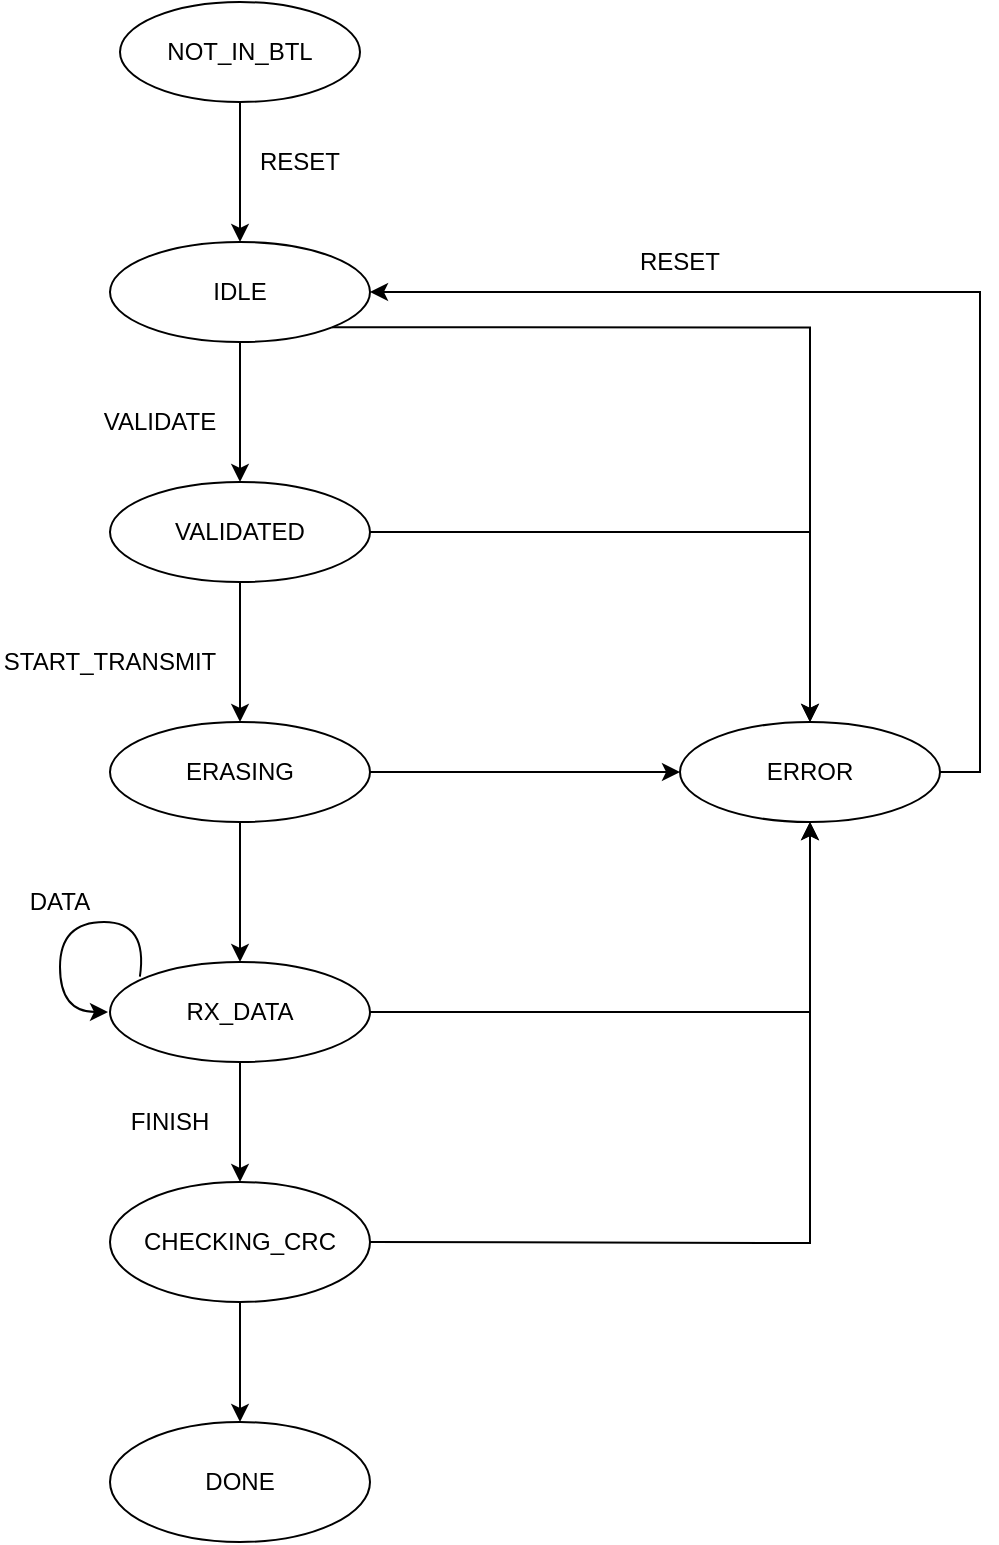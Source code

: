 <mxfile version="13.6.2" type="device"><diagram id="xD6tjhRmLaNytRrYKKIA" name="Page-1"><mxGraphModel dx="760" dy="690" grid="1" gridSize="10" guides="1" tooltips="1" connect="1" arrows="1" fold="1" page="1" pageScale="1" pageWidth="850" pageHeight="1100" math="0" shadow="0"><root><mxCell id="0"/><mxCell id="1" parent="0"/><mxCell id="v4_jq0nb2Vd_6fI2i_-T-25" style="edgeStyle=orthogonalEdgeStyle;rounded=0;orthogonalLoop=1;jettySize=auto;html=1;exitX=0.5;exitY=1;exitDx=0;exitDy=0;entryX=0.5;entryY=0;entryDx=0;entryDy=0;" parent="1" source="v4_jq0nb2Vd_6fI2i_-T-2" target="v4_jq0nb2Vd_6fI2i_-T-3" edge="1"><mxGeometry relative="1" as="geometry"/></mxCell><mxCell id="v4_jq0nb2Vd_6fI2i_-T-2" value="NOT_IN_BTL" style="ellipse;whiteSpace=wrap;html=1;" parent="1" vertex="1"><mxGeometry x="140" y="30" width="120" height="50" as="geometry"/></mxCell><mxCell id="v4_jq0nb2Vd_6fI2i_-T-24" style="edgeStyle=orthogonalEdgeStyle;rounded=0;orthogonalLoop=1;jettySize=auto;html=1;exitX=0.5;exitY=1;exitDx=0;exitDy=0;entryX=0.5;entryY=0;entryDx=0;entryDy=0;" parent="1" source="v4_jq0nb2Vd_6fI2i_-T-3" target="v4_jq0nb2Vd_6fI2i_-T-4" edge="1"><mxGeometry relative="1" as="geometry"/></mxCell><mxCell id="ZIe3yistkWNvAPEFFqbQ-12" style="edgeStyle=orthogonalEdgeStyle;rounded=0;orthogonalLoop=1;jettySize=auto;html=1;exitX=1;exitY=1;exitDx=0;exitDy=0;entryX=0.5;entryY=0;entryDx=0;entryDy=0;" edge="1" parent="1" source="v4_jq0nb2Vd_6fI2i_-T-3" target="v4_jq0nb2Vd_6fI2i_-T-9"><mxGeometry relative="1" as="geometry"><Array as="points"><mxPoint x="485" y="193"/></Array></mxGeometry></mxCell><mxCell id="v4_jq0nb2Vd_6fI2i_-T-3" value="IDLE" style="ellipse;whiteSpace=wrap;html=1;" parent="1" vertex="1"><mxGeometry x="135" y="150" width="130" height="50" as="geometry"/></mxCell><mxCell id="v4_jq0nb2Vd_6fI2i_-T-23" style="edgeStyle=orthogonalEdgeStyle;rounded=0;orthogonalLoop=1;jettySize=auto;html=1;exitX=0.5;exitY=1;exitDx=0;exitDy=0;entryX=0.5;entryY=0;entryDx=0;entryDy=0;" parent="1" source="v4_jq0nb2Vd_6fI2i_-T-4" target="v4_jq0nb2Vd_6fI2i_-T-5" edge="1"><mxGeometry relative="1" as="geometry"/></mxCell><mxCell id="ZIe3yistkWNvAPEFFqbQ-17" style="edgeStyle=orthogonalEdgeStyle;rounded=0;orthogonalLoop=1;jettySize=auto;html=1;exitX=1;exitY=0.5;exitDx=0;exitDy=0;" edge="1" parent="1" source="v4_jq0nb2Vd_6fI2i_-T-4" target="v4_jq0nb2Vd_6fI2i_-T-9"><mxGeometry relative="1" as="geometry"/></mxCell><mxCell id="v4_jq0nb2Vd_6fI2i_-T-4" value="VALIDATED" style="ellipse;whiteSpace=wrap;html=1;" parent="1" vertex="1"><mxGeometry x="135" y="270" width="130" height="50" as="geometry"/></mxCell><mxCell id="v4_jq0nb2Vd_6fI2i_-T-22" style="edgeStyle=orthogonalEdgeStyle;rounded=0;orthogonalLoop=1;jettySize=auto;html=1;exitX=0.5;exitY=1;exitDx=0;exitDy=0;" parent="1" source="v4_jq0nb2Vd_6fI2i_-T-5" target="v4_jq0nb2Vd_6fI2i_-T-6" edge="1"><mxGeometry relative="1" as="geometry"/></mxCell><mxCell id="ZIe3yistkWNvAPEFFqbQ-11" style="edgeStyle=orthogonalEdgeStyle;rounded=0;orthogonalLoop=1;jettySize=auto;html=1;exitX=1;exitY=0.5;exitDx=0;exitDy=0;entryX=0;entryY=0.5;entryDx=0;entryDy=0;" edge="1" parent="1" source="v4_jq0nb2Vd_6fI2i_-T-5" target="v4_jq0nb2Vd_6fI2i_-T-9"><mxGeometry relative="1" as="geometry"/></mxCell><mxCell id="v4_jq0nb2Vd_6fI2i_-T-5" value="ERASING" style="ellipse;whiteSpace=wrap;html=1;" parent="1" vertex="1"><mxGeometry x="135" y="390" width="130" height="50" as="geometry"/></mxCell><mxCell id="ZIe3yistkWNvAPEFFqbQ-10" style="edgeStyle=orthogonalEdgeStyle;rounded=0;orthogonalLoop=1;jettySize=auto;html=1;exitX=1;exitY=0.5;exitDx=0;exitDy=0;entryX=0.5;entryY=1;entryDx=0;entryDy=0;" edge="1" parent="1" source="v4_jq0nb2Vd_6fI2i_-T-6" target="v4_jq0nb2Vd_6fI2i_-T-9"><mxGeometry relative="1" as="geometry"/></mxCell><mxCell id="ZIe3yistkWNvAPEFFqbQ-13" style="edgeStyle=orthogonalEdgeStyle;rounded=0;orthogonalLoop=1;jettySize=auto;html=1;exitX=0.5;exitY=1;exitDx=0;exitDy=0;entryX=0.5;entryY=0;entryDx=0;entryDy=0;" edge="1" parent="1" source="v4_jq0nb2Vd_6fI2i_-T-6"><mxGeometry relative="1" as="geometry"><mxPoint x="200" y="620" as="targetPoint"/></mxGeometry></mxCell><mxCell id="v4_jq0nb2Vd_6fI2i_-T-6" value="RX_DATA" style="ellipse;whiteSpace=wrap;html=1;" parent="1" vertex="1"><mxGeometry x="135" y="510" width="130" height="50" as="geometry"/></mxCell><mxCell id="v4_jq0nb2Vd_6fI2i_-T-19" style="edgeStyle=orthogonalEdgeStyle;rounded=0;orthogonalLoop=1;jettySize=auto;html=1;exitX=1;exitY=0.5;exitDx=0;exitDy=0;entryX=0.5;entryY=1;entryDx=0;entryDy=0;" parent="1" target="v4_jq0nb2Vd_6fI2i_-T-9" edge="1"><mxGeometry relative="1" as="geometry"><mxPoint x="265" y="650" as="sourcePoint"/></mxGeometry></mxCell><mxCell id="ZIe3yistkWNvAPEFFqbQ-19" style="edgeStyle=orthogonalEdgeStyle;rounded=0;orthogonalLoop=1;jettySize=auto;html=1;exitX=1;exitY=0.5;exitDx=0;exitDy=0;entryX=1;entryY=0.5;entryDx=0;entryDy=0;" edge="1" parent="1" source="v4_jq0nb2Vd_6fI2i_-T-9" target="v4_jq0nb2Vd_6fI2i_-T-3"><mxGeometry relative="1" as="geometry"/></mxCell><mxCell id="v4_jq0nb2Vd_6fI2i_-T-9" value="ERROR" style="ellipse;whiteSpace=wrap;html=1;" parent="1" vertex="1"><mxGeometry x="420" y="390" width="130" height="50" as="geometry"/></mxCell><mxCell id="ZIe3yistkWNvAPEFFqbQ-1" value="CHECKING_CRC" style="ellipse;whiteSpace=wrap;html=1;" vertex="1" parent="1"><mxGeometry x="135" y="620" width="130" height="60" as="geometry"/></mxCell><mxCell id="ZIe3yistkWNvAPEFFqbQ-3" style="edgeStyle=orthogonalEdgeStyle;rounded=0;orthogonalLoop=1;jettySize=auto;html=1;exitX=0.5;exitY=1;exitDx=0;exitDy=0;entryX=0.5;entryY=0;entryDx=0;entryDy=0;" edge="1" parent="1"><mxGeometry relative="1" as="geometry"><mxPoint x="200" y="680" as="sourcePoint"/><mxPoint x="200" y="740" as="targetPoint"/></mxGeometry></mxCell><mxCell id="ZIe3yistkWNvAPEFFqbQ-4" value="DONE" style="ellipse;whiteSpace=wrap;html=1;" vertex="1" parent="1"><mxGeometry x="135" y="740" width="130" height="60" as="geometry"/></mxCell><mxCell id="ZIe3yistkWNvAPEFFqbQ-20" value="RESET" style="text;html=1;strokeColor=none;fillColor=none;align=center;verticalAlign=middle;whiteSpace=wrap;rounded=0;" vertex="1" parent="1"><mxGeometry x="400" y="150" width="40" height="20" as="geometry"/></mxCell><mxCell id="ZIe3yistkWNvAPEFFqbQ-21" value="VALIDATE" style="text;html=1;strokeColor=none;fillColor=none;align=center;verticalAlign=middle;whiteSpace=wrap;rounded=0;" vertex="1" parent="1"><mxGeometry x="140" y="230" width="40" height="20" as="geometry"/></mxCell><mxCell id="ZIe3yistkWNvAPEFFqbQ-22" value="START_TRANSMIT" style="text;html=1;strokeColor=none;fillColor=none;align=center;verticalAlign=middle;whiteSpace=wrap;rounded=0;" vertex="1" parent="1"><mxGeometry x="80" y="350" width="110" height="20" as="geometry"/></mxCell><mxCell id="ZIe3yistkWNvAPEFFqbQ-23" value="" style="curved=1;endArrow=classic;html=1;exitX=0.115;exitY=0.146;exitDx=0;exitDy=0;exitPerimeter=0;" edge="1" parent="1" source="v4_jq0nb2Vd_6fI2i_-T-6"><mxGeometry width="50" height="50" relative="1" as="geometry"><mxPoint x="220" y="500" as="sourcePoint"/><mxPoint x="134" y="535" as="targetPoint"/><Array as="points"><mxPoint x="154" y="490"/><mxPoint x="110" y="490"/><mxPoint x="110" y="535"/></Array></mxGeometry></mxCell><mxCell id="ZIe3yistkWNvAPEFFqbQ-24" value="DATA" style="text;html=1;strokeColor=none;fillColor=none;align=center;verticalAlign=middle;whiteSpace=wrap;rounded=0;" vertex="1" parent="1"><mxGeometry x="85" y="470" width="50" height="20" as="geometry"/></mxCell><mxCell id="ZIe3yistkWNvAPEFFqbQ-25" value="FINISH" style="text;html=1;strokeColor=none;fillColor=none;align=center;verticalAlign=middle;whiteSpace=wrap;rounded=0;" vertex="1" parent="1"><mxGeometry x="140" y="580" width="50" height="20" as="geometry"/></mxCell><mxCell id="ZIe3yistkWNvAPEFFqbQ-26" value="RESET" style="text;html=1;strokeColor=none;fillColor=none;align=center;verticalAlign=middle;whiteSpace=wrap;rounded=0;" vertex="1" parent="1"><mxGeometry x="210" y="100" width="40" height="20" as="geometry"/></mxCell></root></mxGraphModel></diagram></mxfile>